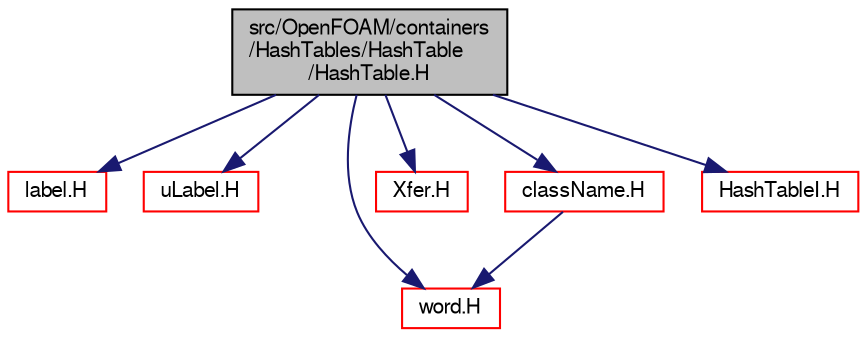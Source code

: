 digraph "src/OpenFOAM/containers/HashTables/HashTable/HashTable.H"
{
  bgcolor="transparent";
  edge [fontname="FreeSans",fontsize="10",labelfontname="FreeSans",labelfontsize="10"];
  node [fontname="FreeSans",fontsize="10",shape=record];
  Node0 [label="src/OpenFOAM/containers\l/HashTables/HashTable\l/HashTable.H",height=0.2,width=0.4,color="black", fillcolor="grey75", style="filled", fontcolor="black"];
  Node0 -> Node1 [color="midnightblue",fontsize="10",style="solid",fontname="FreeSans"];
  Node1 [label="label.H",height=0.2,width=0.4,color="red",URL="$a12371.html"];
  Node0 -> Node7 [color="midnightblue",fontsize="10",style="solid",fontname="FreeSans"];
  Node7 [label="uLabel.H",height=0.2,width=0.4,color="red",URL="$a12410.html"];
  Node0 -> Node8 [color="midnightblue",fontsize="10",style="solid",fontname="FreeSans"];
  Node8 [label="word.H",height=0.2,width=0.4,color="red",URL="$a12662.html"];
  Node0 -> Node18 [color="midnightblue",fontsize="10",style="solid",fontname="FreeSans"];
  Node18 [label="Xfer.H",height=0.2,width=0.4,color="red",URL="$a11093.html"];
  Node0 -> Node20 [color="midnightblue",fontsize="10",style="solid",fontname="FreeSans"];
  Node20 [label="className.H",height=0.2,width=0.4,color="red",URL="$a09335.html",tooltip="Macro definitions for declaring ClassName(), NamespaceName(), etc. "];
  Node20 -> Node8 [color="midnightblue",fontsize="10",style="solid",fontname="FreeSans"];
  Node0 -> Node24 [color="midnightblue",fontsize="10",style="solid",fontname="FreeSans"];
  Node24 [label="HashTableI.H",height=0.2,width=0.4,color="red",URL="$a08483.html"];
}
